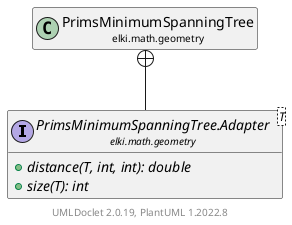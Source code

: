 @startuml
    remove .*\.(Instance|Par|Parameterizer|Factory)$
    set namespaceSeparator none
    hide empty fields
    hide empty methods

    interface "<size:14>PrimsMinimumSpanningTree.Adapter\n<size:10>elki.math.geometry" as elki.math.geometry.PrimsMinimumSpanningTree.Adapter<T> [[PrimsMinimumSpanningTree.Adapter.html]] {
        {abstract} +distance(T, int, int): double
        {abstract} +size(T): int
    }

    class "<size:14>PrimsMinimumSpanningTree\n<size:10>elki.math.geometry" as elki.math.geometry.PrimsMinimumSpanningTree [[PrimsMinimumSpanningTree.html]]

    elki.math.geometry.PrimsMinimumSpanningTree +-- elki.math.geometry.PrimsMinimumSpanningTree.Adapter

    center footer UMLDoclet 2.0.19, PlantUML 1.2022.8
@enduml
